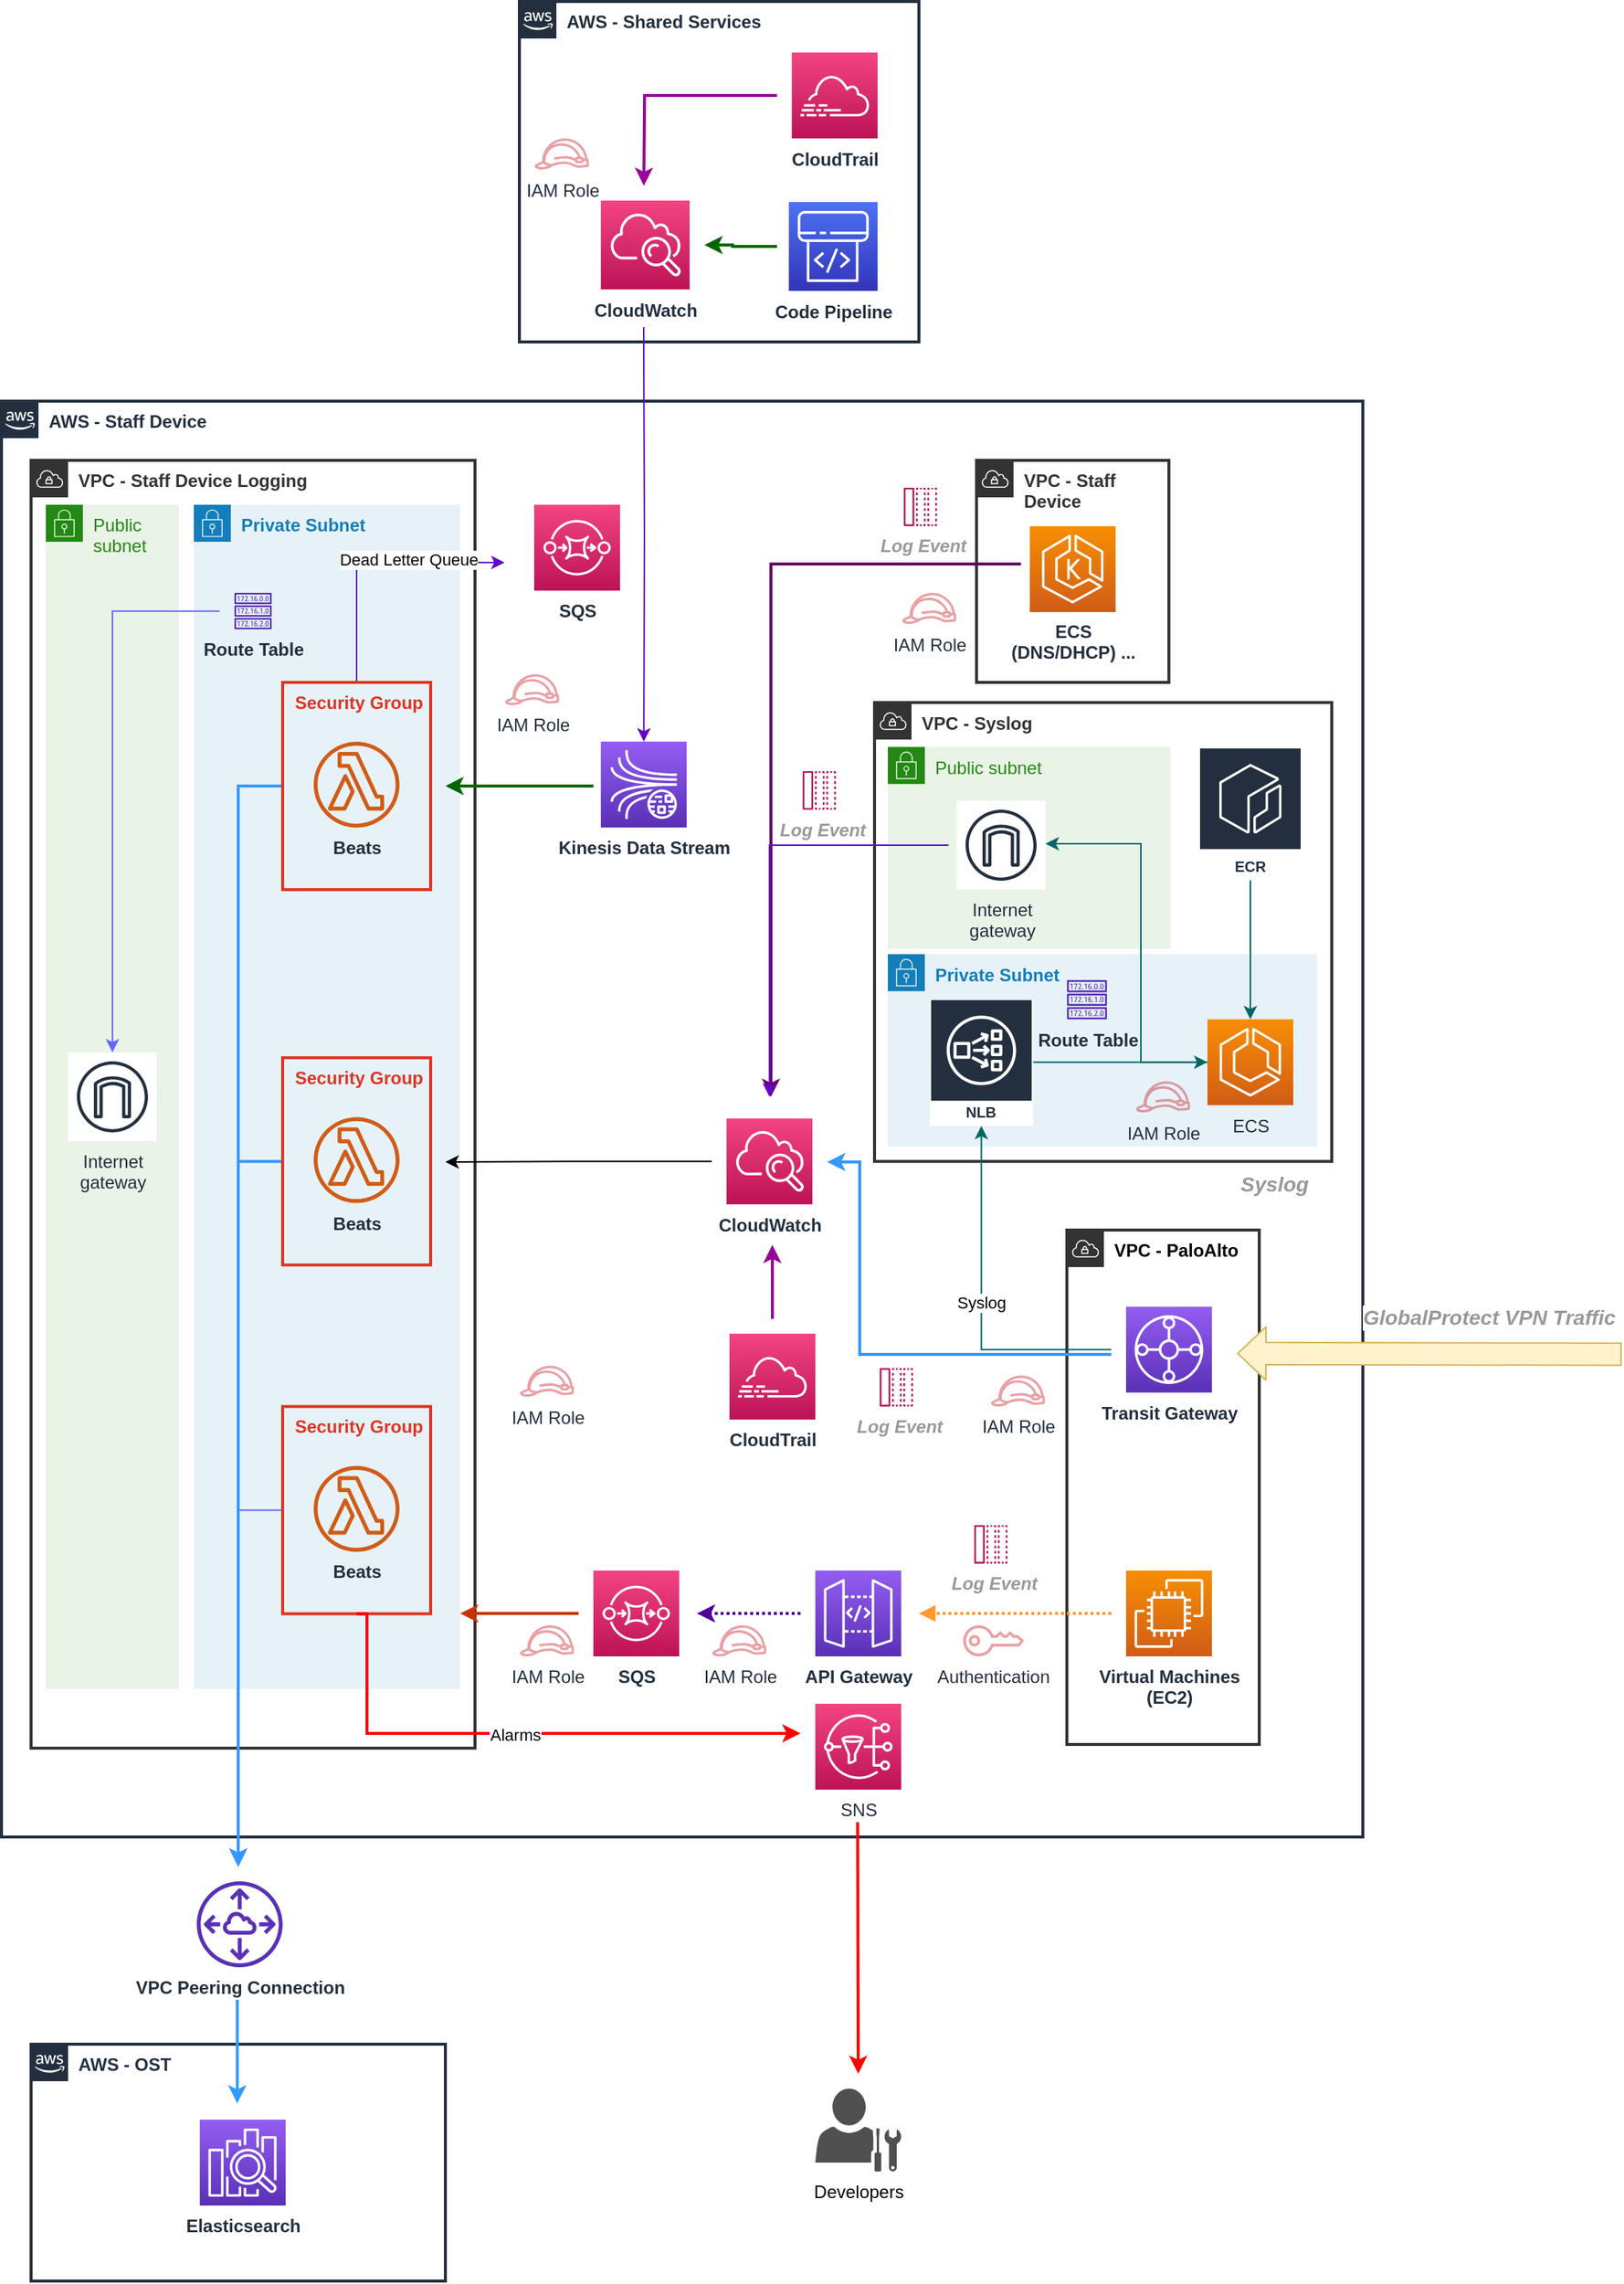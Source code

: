 <mxfile version="13.7.7" type="device"><diagram id="NRtSZhgWgBodxSGUyhXP" name="Page-1"><mxGraphModel dx="2203" dy="2221" grid="1" gridSize="10" guides="1" tooltips="1" connect="1" arrows="1" fold="1" page="1" pageScale="1" pageWidth="827" pageHeight="1169" math="0" shadow="0"><root><mxCell id="0"/><mxCell id="1" parent="0"/><mxCell id="eKwEaE78JRi22LYsaHCT-3" value="AWS - Staff Device" style="points=[[0,0],[0.25,0],[0.5,0],[0.75,0],[1,0],[1,0.25],[1,0.5],[1,0.75],[1,1],[0.75,1],[0.5,1],[0.25,1],[0,1],[0,0.75],[0,0.5],[0,0.25]];outlineConnect=0;gradientColor=none;html=1;whiteSpace=wrap;fontSize=12;fontStyle=1;shape=mxgraph.aws4.group;grIcon=mxgraph.aws4.group_aws_cloud_alt;strokeColor=#232F3E;fillColor=none;verticalAlign=top;align=left;spacingLeft=30;fontColor=#232F3E;dashed=0;movable=1;resizable=1;rotatable=1;deletable=1;editable=1;connectable=1;strokeWidth=2;" parent="1" vertex="1"><mxGeometry x="350" y="-10" width="920" height="970" as="geometry"/></mxCell><mxCell id="87OtcCZa-yUBRvBlCn64-3" value="&lt;font color=&quot;#333333&quot; style=&quot;font-size: 12px&quot;&gt;VPC - Syslog&lt;/font&gt;&lt;font color=&quot;#333333&quot; style=&quot;font-size: 12px&quot;&gt;&lt;br&gt;&lt;/font&gt;" style="points=[[0,0],[0.25,0],[0.5,0],[0.75,0],[1,0],[1,0.25],[1,0.5],[1,0.75],[1,1],[0.75,1],[0.5,1],[0.25,1],[0,1],[0,0.75],[0,0.5],[0,0.25]];outlineConnect=0;html=1;whiteSpace=wrap;fontSize=12;fontStyle=1;shape=mxgraph.aws4.group;grIcon=mxgraph.aws4.group_vpc;strokeColor=#333333;fillColor=none;verticalAlign=top;align=left;spacingLeft=30;movable=1;resizable=1;rotatable=1;deletable=1;editable=1;connectable=1;strokeWidth=2;" vertex="1" parent="1"><mxGeometry x="940" y="193.59" width="309" height="310" as="geometry"/></mxCell><mxCell id="87OtcCZa-yUBRvBlCn64-8" value="&lt;span style=&quot;background-color: rgb(230 , 242 , 248)&quot;&gt;&lt;b&gt;Private Subnet&lt;/b&gt;&lt;/span&gt;" style="points=[[0,0],[0.25,0],[0.5,0],[0.75,0],[1,0],[1,0.25],[1,0.5],[1,0.75],[1,1],[0.75,1],[0.5,1],[0.25,1],[0,1],[0,0.75],[0,0.5],[0,0.25]];outlineConnect=0;gradientColor=none;html=1;whiteSpace=wrap;fontSize=12;fontStyle=0;shape=mxgraph.aws4.group;grIcon=mxgraph.aws4.group_security_group;grStroke=0;strokeColor=#147eba;fillColor=#E6F2F8;verticalAlign=top;align=left;spacingLeft=30;fontColor=#147EBA;dashed=0;labelBackgroundColor=#E6E6E6;" vertex="1" parent="1"><mxGeometry x="949" y="363.59" width="290" height="130" as="geometry"/></mxCell><mxCell id="kFiwfX-1XxJwJBJKoC9Z-38" value="&lt;font color=&quot;#333333&quot; style=&quot;font-size: 12px&quot;&gt;VPC -&amp;nbsp;&lt;/font&gt;&lt;span style=&quot;color: rgb(51 , 51 , 51)&quot;&gt;Staff Device &lt;br&gt;&lt;/span&gt;&lt;font color=&quot;#333333&quot; style=&quot;font-size: 12px&quot;&gt;&lt;br&gt;&lt;/font&gt;" style="points=[[0,0],[0.25,0],[0.5,0],[0.75,0],[1,0],[1,0.25],[1,0.5],[1,0.75],[1,1],[0.75,1],[0.5,1],[0.25,1],[0,1],[0,0.75],[0,0.5],[0,0.25]];outlineConnect=0;html=1;whiteSpace=wrap;fontSize=12;fontStyle=1;shape=mxgraph.aws4.group;grIcon=mxgraph.aws4.group_vpc;strokeColor=#333333;fillColor=none;verticalAlign=top;align=left;spacingLeft=30;movable=1;resizable=1;rotatable=1;deletable=1;editable=1;connectable=1;strokeWidth=2;" parent="1" vertex="1"><mxGeometry x="1008.93" y="30" width="130" height="150" as="geometry"/></mxCell><mxCell id="eKwEaE78JRi22LYsaHCT-2" value="&lt;font color=&quot;#333333&quot; style=&quot;font-size: 12px&quot;&gt;VPC - Staff Device Logging&lt;/font&gt;" style="points=[[0,0],[0.25,0],[0.5,0],[0.75,0],[1,0],[1,0.25],[1,0.5],[1,0.75],[1,1],[0.75,1],[0.5,1],[0.25,1],[0,1],[0,0.75],[0,0.5],[0,0.25]];outlineConnect=0;html=1;whiteSpace=wrap;fontSize=12;fontStyle=1;shape=mxgraph.aws4.group;grIcon=mxgraph.aws4.group_vpc;strokeColor=#333333;fillColor=none;verticalAlign=top;align=left;spacingLeft=30;movable=1;resizable=1;rotatable=1;deletable=1;editable=1;connectable=1;strokeWidth=2;" parent="1" vertex="1"><mxGeometry x="370" y="30" width="300" height="870" as="geometry"/></mxCell><mxCell id="23iqtYvEXh0h0okn1yDZ-1" value="AWS - OST" style="points=[[0,0],[0.25,0],[0.5,0],[0.75,0],[1,0],[1,0.25],[1,0.5],[1,0.75],[1,1],[0.75,1],[0.5,1],[0.25,1],[0,1],[0,0.75],[0,0.5],[0,0.25]];outlineConnect=0;gradientColor=none;html=1;whiteSpace=wrap;fontSize=12;fontStyle=1;shape=mxgraph.aws4.group;grIcon=mxgraph.aws4.group_aws_cloud_alt;strokeColor=#232F3E;fillColor=none;verticalAlign=top;align=left;spacingLeft=30;fontColor=#232F3E;dashed=0;movable=1;resizable=1;rotatable=1;deletable=1;editable=1;connectable=1;perimeterSpacing=10;strokeWidth=2;" parent="1" vertex="1"><mxGeometry x="370" y="1100" width="280" height="160" as="geometry"/></mxCell><mxCell id="D5gY8DTlnT3pzs3dd8p8-2" value="&lt;span style=&quot;background-color: rgb(230 , 242 , 248)&quot;&gt;&lt;b&gt;Private Subnet&lt;/b&gt;&lt;/span&gt;" style="points=[[0,0],[0.25,0],[0.5,0],[0.75,0],[1,0],[1,0.25],[1,0.5],[1,0.75],[1,1],[0.75,1],[0.5,1],[0.25,1],[0,1],[0,0.75],[0,0.5],[0,0.25]];outlineConnect=0;gradientColor=none;html=1;whiteSpace=wrap;fontSize=12;fontStyle=0;shape=mxgraph.aws4.group;grIcon=mxgraph.aws4.group_security_group;grStroke=0;strokeColor=#147eba;fillColor=#E6F2F8;verticalAlign=top;align=left;spacingLeft=30;fontColor=#147EBA;dashed=0;labelBackgroundColor=#E6E6E6;" parent="1" vertex="1"><mxGeometry x="480" y="60" width="180" height="800" as="geometry"/></mxCell><mxCell id="eKwEaE78JRi22LYsaHCT-71" value="VPC - PaloAlto" style="points=[[0,0],[0.25,0],[0.5,0],[0.75,0],[1,0],[1,0.25],[1,0.5],[1,0.75],[1,1],[0.75,1],[0.5,1],[0.25,1],[0,1],[0,0.75],[0,0.5],[0,0.25]];outlineConnect=0;html=1;whiteSpace=wrap;fontSize=12;fontStyle=1;shape=mxgraph.aws4.group;grIcon=mxgraph.aws4.group_vpc;strokeColor=#333333;fillColor=none;verticalAlign=top;align=left;spacingLeft=30;dashed=0;strokeWidth=2;" parent="1" vertex="1"><mxGeometry x="1070" y="550" width="130" height="347.5" as="geometry"/></mxCell><mxCell id="eKwEaE78JRi22LYsaHCT-8" value="API Gateway" style="outlineConnect=0;fontColor=#232F3E;gradientColor=#945DF2;gradientDirection=north;fillColor=#5A30B5;strokeColor=#ffffff;dashed=0;verticalLabelPosition=bottom;verticalAlign=top;align=center;html=1;fontSize=12;fontStyle=1;aspect=fixed;shape=mxgraph.aws4.resourceIcon;resIcon=mxgraph.aws4.api_gateway;perimeterSpacing=10;" parent="1" vertex="1"><mxGeometry x="900" y="780.0" width="58" height="58" as="geometry"/></mxCell><mxCell id="kFiwfX-1XxJwJBJKoC9Z-32" style="edgeStyle=orthogonalEdgeStyle;rounded=0;orthogonalLoop=1;jettySize=auto;html=1;strokeColor=#3399FF;strokeWidth=2;" parent="1" target="zZSmY_LpZYbBXEmu641N-7" edge="1"><mxGeometry relative="1" as="geometry"><mxPoint x="1100" y="634" as="sourcePoint"/><Array as="points"><mxPoint x="930" y="634"/><mxPoint x="930" y="504"/></Array></mxGeometry></mxCell><mxCell id="87OtcCZa-yUBRvBlCn64-33" value="Syslog" style="edgeStyle=orthogonalEdgeStyle;rounded=0;orthogonalLoop=1;jettySize=auto;html=1;strokeColor=#006666;fillColor=#6600CC;" edge="1" parent="1" source="eKwEaE78JRi22LYsaHCT-66" target="87OtcCZa-yUBRvBlCn64-9"><mxGeometry relative="1" as="geometry"/></mxCell><mxCell id="eKwEaE78JRi22LYsaHCT-66" value="Transit Gateway" style="outlineConnect=0;fontColor=#232F3E;gradientColor=#945DF2;gradientDirection=north;fillColor=#5A30B5;strokeColor=#ffffff;dashed=0;verticalLabelPosition=bottom;verticalAlign=top;align=center;html=1;fontSize=12;fontStyle=1;aspect=fixed;shape=mxgraph.aws4.resourceIcon;resIcon=mxgraph.aws4.transit_gateway;perimeterSpacing=10;" parent="1" vertex="1"><mxGeometry x="1110" y="601.75" width="58" height="58" as="geometry"/></mxCell><mxCell id="kFiwfX-1XxJwJBJKoC9Z-40" style="edgeStyle=orthogonalEdgeStyle;rounded=0;orthogonalLoop=1;jettySize=auto;html=1;strokeColor=#990099;strokeWidth=2;fillColor=#e51400;" parent="1" source="eKwEaE78JRi22LYsaHCT-73" edge="1"><mxGeometry relative="1" as="geometry"><mxPoint x="870.94" y="560" as="targetPoint"/></mxGeometry></mxCell><mxCell id="eKwEaE78JRi22LYsaHCT-73" value="CloudTrail" style="outlineConnect=0;fontColor=#232F3E;gradientColor=#F34482;gradientDirection=north;fillColor=#BC1356;strokeColor=#ffffff;dashed=0;verticalLabelPosition=bottom;verticalAlign=top;align=center;html=1;fontSize=12;fontStyle=1;aspect=fixed;shape=mxgraph.aws4.resourceIcon;resIcon=mxgraph.aws4.cloudtrail;labelPosition=center;perimeterSpacing=10;" parent="1" vertex="1"><mxGeometry x="842" y="620" width="58" height="58" as="geometry"/></mxCell><mxCell id="kFiwfX-1XxJwJBJKoC9Z-41" style="edgeStyle=orthogonalEdgeStyle;rounded=0;orthogonalLoop=1;jettySize=auto;html=1;strokeColor=#660066;strokeWidth=2;" parent="1" edge="1"><mxGeometry relative="1" as="geometry"><mxPoint x="1038.93" y="100" as="sourcePoint"/><mxPoint x="870" y="460" as="targetPoint"/><Array as="points"><mxPoint x="870" y="100"/><mxPoint x="870" y="165"/></Array></mxGeometry></mxCell><mxCell id="bFc5OtMuc5pOj995s9H4-3" value="ECS&lt;br&gt;(DNS/DHCP) ..." style="outlineConnect=0;fontColor=#232F3E;gradientColor=#F78E04;gradientDirection=north;fillColor=#D05C17;strokeColor=#ffffff;dashed=0;verticalLabelPosition=bottom;verticalAlign=top;align=center;html=1;fontSize=12;fontStyle=1;aspect=fixed;shape=mxgraph.aws4.resourceIcon;resIcon=mxgraph.aws4.eks;labelBackgroundColor=none;perimeterSpacing=5;" parent="1" vertex="1"><mxGeometry x="1044.93" y="74.45" width="58" height="58" as="geometry"/></mxCell><mxCell id="kFiwfX-1XxJwJBJKoC9Z-36" style="edgeStyle=orthogonalEdgeStyle;rounded=0;orthogonalLoop=1;jettySize=auto;html=1;strokeColor=#3399FF;strokeWidth=2;" parent="1" source="eKwEaE78JRi22LYsaHCT-44" edge="1"><mxGeometry relative="1" as="geometry"><mxPoint x="510" y="980" as="targetPoint"/><Array as="points"><mxPoint x="510" y="504"/><mxPoint x="510" y="871"/></Array></mxGeometry></mxCell><mxCell id="eKwEaE78JRi22LYsaHCT-44" value=" Security Group" style="fillColor=none;strokeColor=#DD3522;verticalAlign=top;fontStyle=1;fontColor=#DD3522;align=center;strokeWidth=2;horizontal=1;" parent="1" vertex="1"><mxGeometry x="540" y="433.59" width="100" height="140" as="geometry"/></mxCell><mxCell id="bFc5OtMuc5pOj995s9H4-20" value="&lt;b&gt;Beats&lt;/b&gt;" style="outlineConnect=0;fontColor=#232F3E;gradientColor=none;fillColor=#D05C17;strokeColor=none;dashed=0;verticalLabelPosition=bottom;verticalAlign=top;align=center;html=1;fontSize=12;fontStyle=0;aspect=fixed;pointerEvents=1;shape=mxgraph.aws4.lambda_function;perimeterSpacing=10;" parent="1" vertex="1"><mxGeometry x="560.996" y="473.698" width="58" height="58" as="geometry"/></mxCell><mxCell id="D5gY8DTlnT3pzs3dd8p8-4" value="&lt;span style=&quot;&quot;&gt;Elasticsearch&lt;/span&gt;" style="outlineConnect=0;fontColor=#232F3E;gradientColor=#945DF2;gradientDirection=north;fillColor=#5A30B5;strokeColor=#ffffff;dashed=0;verticalLabelPosition=bottom;verticalAlign=top;align=center;html=1;fontSize=12;fontStyle=1;aspect=fixed;shape=mxgraph.aws4.resourceIcon;resIcon=mxgraph.aws4.elasticsearch_service;labelBackgroundColor=none;" parent="1" vertex="1"><mxGeometry x="484.05" y="1151" width="58" height="58" as="geometry"/></mxCell><mxCell id="87OtcCZa-yUBRvBlCn64-24" style="edgeStyle=orthogonalEdgeStyle;rounded=0;orthogonalLoop=1;jettySize=auto;html=1;" edge="1" parent="1" source="zZSmY_LpZYbBXEmu641N-7"><mxGeometry relative="1" as="geometry"><mxPoint x="650" y="504" as="targetPoint"/></mxGeometry></mxCell><mxCell id="zZSmY_LpZYbBXEmu641N-7" value="&lt;b&gt;CloudWatch&lt;/b&gt;" style="outlineConnect=0;fontColor=#232F3E;gradientColor=#F34482;gradientDirection=north;fillColor=#BC1356;strokeColor=#ffffff;dashed=0;verticalLabelPosition=bottom;verticalAlign=top;align=center;html=1;fontSize=12;fontStyle=0;aspect=fixed;shape=mxgraph.aws4.resourceIcon;resIcon=mxgraph.aws4.cloudwatch;labelBackgroundColor=none;perimeterSpacing=10;" parent="1" vertex="1"><mxGeometry x="840" y="474.59" width="58" height="58" as="geometry"/></mxCell><mxCell id="zZSmY_LpZYbBXEmu641N-8" value="&lt;b&gt;Virtual Machines&lt;br&gt;(EC2)&lt;br&gt;&lt;/b&gt;" style="outlineConnect=0;fontColor=#232F3E;gradientColor=#F78E04;gradientDirection=north;fillColor=#D05C17;strokeColor=#ffffff;dashed=0;verticalLabelPosition=bottom;verticalAlign=top;align=center;html=1;fontSize=12;fontStyle=0;aspect=fixed;shape=mxgraph.aws4.resourceIcon;resIcon=mxgraph.aws4.ec2;labelBackgroundColor=none;perimeterSpacing=10;" parent="1" vertex="1"><mxGeometry x="1110" y="780" width="58" height="58" as="geometry"/></mxCell><mxCell id="zZSmY_LpZYbBXEmu641N-12" style="edgeStyle=orthogonalEdgeStyle;orthogonalLoop=1;jettySize=auto;html=1;strokeColor=#FF9933;strokeWidth=2;fontSize=14;fontColor=#999999;fillColor=#ffe6cc;rounded=0;startArrow=none;startFill=0;endArrow=block;endFill=1;dashed=1;dashPattern=1 1;" parent="1" edge="1"><mxGeometry relative="1" as="geometry"><Array as="points"><mxPoint x="1020" y="809.08"/></Array><mxPoint x="1100" y="809" as="sourcePoint"/><mxPoint x="970" y="809" as="targetPoint"/></mxGeometry></mxCell><mxCell id="zZSmY_LpZYbBXEmu641N-10" value="" style="group" parent="1" vertex="1" connectable="0"><mxGeometry x="1045" y="573.59" width="260" height="0.5" as="geometry"/></mxCell><mxCell id="eKwEaE78JRi22LYsaHCT-82" value="" style="shape=flexArrow;endArrow=classic;html=1;strokeColor=#d6b656;strokeWidth=1;fontSize=14;fontColor=#999999;fillColor=#fff2cc;width=15;labelPosition=right;verticalLabelPosition=bottom;align=left;verticalAlign=top;" parent="zZSmY_LpZYbBXEmu641N-10" edge="1"><mxGeometry width="50" height="50" relative="1" as="geometry"><mxPoint x="400" y="60.25" as="sourcePoint"/><mxPoint x="140" y="59.75" as="targetPoint"/></mxGeometry></mxCell><mxCell id="eKwEaE78JRi22LYsaHCT-83" value="GlobalProtect VPN Traffic" style="edgeLabel;html=1;align=center;verticalAlign=top;resizable=0;points=[];fontSize=14;fontColor=#999999;labelPosition=center;verticalLabelPosition=bottom;fontStyle=3" parent="eKwEaE78JRi22LYsaHCT-82" vertex="1" connectable="0"><mxGeometry x="0.414" y="-1" relative="1" as="geometry"><mxPoint x="94" y="-38.65" as="offset"/></mxGeometry></mxCell><mxCell id="23iqtYvEXh0h0okn1yDZ-3" value="&lt;b&gt;&amp;nbsp;Log Event&lt;/b&gt;" style="outlineConnect=0;fontColor=#999999;gradientColor=none;fillColor=#BC1356;strokeColor=none;dashed=0;verticalLabelPosition=bottom;verticalAlign=top;align=center;html=1;fontSize=12;fontStyle=2;aspect=fixed;pointerEvents=1;shape=mxgraph.aws4.message;labelPosition=center;" parent="1" vertex="1"><mxGeometry x="942.11" y="643.21" width="25.34" height="26" as="geometry"/></mxCell><mxCell id="ggrdiUFCVDxUSL6IHgnK-2" value="&lt;b&gt;VPC Peering Connection&lt;/b&gt;" style="outlineConnect=0;fontColor=#232F3E;gradientColor=none;fillColor=#5A30B5;strokeColor=none;dashed=0;verticalLabelPosition=bottom;verticalAlign=top;align=center;html=1;fontSize=12;fontStyle=0;aspect=fixed;pointerEvents=1;shape=mxgraph.aws4.peering;" parent="1" vertex="1"><mxGeometry x="482" y="990" width="58" height="58" as="geometry"/></mxCell><mxCell id="kFiwfX-1XxJwJBJKoC9Z-8" value="" style="endArrow=classic;html=1;strokeWidth=2;strokeColor=#3399FF;" parent="1" edge="1"><mxGeometry width="50" height="50" relative="1" as="geometry"><mxPoint x="509.33" y="1070" as="sourcePoint"/><mxPoint x="509.33" y="1140" as="targetPoint"/></mxGeometry></mxCell><mxCell id="87OtcCZa-yUBRvBlCn64-41" style="edgeStyle=orthogonalEdgeStyle;rounded=0;orthogonalLoop=1;jettySize=auto;html=1;strokeColor=#6666FF;fillColor=#6600CC;" edge="1" parent="1" source="kFiwfX-1XxJwJBJKoC9Z-20"><mxGeometry relative="1" as="geometry"><mxPoint x="510" y="980" as="targetPoint"/></mxGeometry></mxCell><mxCell id="kFiwfX-1XxJwJBJKoC9Z-20" value=" Security Group" style="fillColor=none;strokeColor=#DD3522;verticalAlign=top;fontStyle=1;fontColor=#DD3522;align=center;strokeWidth=2;horizontal=1;" parent="1" vertex="1"><mxGeometry x="540" y="669.21" width="100" height="140" as="geometry"/></mxCell><mxCell id="kFiwfX-1XxJwJBJKoC9Z-21" value="&lt;b&gt;Beats&lt;/b&gt;" style="outlineConnect=0;fontColor=#232F3E;gradientColor=none;fillColor=#D05C17;strokeColor=none;dashed=0;verticalLabelPosition=bottom;verticalAlign=top;align=center;html=1;fontSize=12;fontStyle=0;aspect=fixed;pointerEvents=1;shape=mxgraph.aws4.lambda_function;perimeterSpacing=10;" parent="1" vertex="1"><mxGeometry x="560.996" y="709.318" width="58" height="58" as="geometry"/></mxCell><mxCell id="kFiwfX-1XxJwJBJKoC9Z-25" style="edgeStyle=orthogonalEdgeStyle;rounded=0;orthogonalLoop=1;jettySize=auto;html=1;strokeColor=#C73500;strokeWidth=2;fillColor=#fa6800;" parent="1" edge="1"><mxGeometry relative="1" as="geometry"><mxPoint x="660" y="809.0" as="targetPoint"/><mxPoint x="740" y="809" as="sourcePoint"/></mxGeometry></mxCell><mxCell id="kFiwfX-1XxJwJBJKoC9Z-19" value="SQS" style="outlineConnect=0;fontColor=#232F3E;gradientColor=#F34482;gradientDirection=north;fillColor=#BC1356;strokeColor=#ffffff;dashed=0;verticalLabelPosition=bottom;verticalAlign=top;align=center;html=1;fontSize=12;fontStyle=1;aspect=fixed;shape=mxgraph.aws4.resourceIcon;resIcon=mxgraph.aws4.sqs;" parent="1" vertex="1"><mxGeometry x="750" y="780" width="58" height="58" as="geometry"/></mxCell><mxCell id="kFiwfX-1XxJwJBJKoC9Z-24" style="edgeStyle=orthogonalEdgeStyle;rounded=0;orthogonalLoop=1;jettySize=auto;html=1;fontColor=#FF9933;strokeWidth=2;strokeColor=#4C0099;dashed=1;dashPattern=1 1;fillColor=#fa6800;" parent="1" source="eKwEaE78JRi22LYsaHCT-8" edge="1"><mxGeometry relative="1" as="geometry"><mxPoint x="820" y="809" as="targetPoint"/><mxPoint x="780" y="808.947" as="sourcePoint"/></mxGeometry></mxCell><mxCell id="kFiwfX-1XxJwJBJKoC9Z-37" value="&lt;b&gt;&amp;nbsp;Log Event&lt;/b&gt;" style="outlineConnect=0;fontColor=#999999;gradientColor=none;fillColor=#BC1356;strokeColor=none;dashed=0;verticalLabelPosition=bottom;verticalAlign=top;align=center;html=1;fontSize=12;fontStyle=2;aspect=fixed;pointerEvents=1;shape=mxgraph.aws4.message;labelPosition=center;" parent="1" vertex="1"><mxGeometry x="1005.95" y="749.32" width="25.34" height="26" as="geometry"/></mxCell><mxCell id="kFiwfX-1XxJwJBJKoC9Z-43" value="&lt;b&gt;&amp;nbsp;Log Event&lt;/b&gt;" style="outlineConnect=0;fontColor=#999999;gradientColor=none;fillColor=#BC1356;strokeColor=none;dashed=0;verticalLabelPosition=bottom;verticalAlign=top;align=center;html=1;fontSize=12;fontStyle=2;aspect=fixed;pointerEvents=1;shape=mxgraph.aws4.message;labelPosition=center;" parent="1" vertex="1"><mxGeometry x="958.33" y="48.45" width="25.34" height="26" as="geometry"/></mxCell><mxCell id="bCTB_DuY5yDsyvzozc9a-4" value="IAM Role" style="outlineConnect=0;fontColor=#232F3E;gradientColor=none;fillColor=#C7131F;strokeColor=none;dashed=0;verticalLabelPosition=bottom;verticalAlign=top;align=center;html=1;fontSize=12;fontStyle=0;aspect=fixed;pointerEvents=1;shape=mxgraph.aws4.role;opacity=40;" parent="1" vertex="1"><mxGeometry x="830" y="817" width="37.23" height="21" as="geometry"/></mxCell><mxCell id="bCTB_DuY5yDsyvzozc9a-5" value="IAM Role" style="outlineConnect=0;fontColor=#232F3E;gradientColor=none;fillColor=#C7131F;strokeColor=none;dashed=0;verticalLabelPosition=bottom;verticalAlign=top;align=center;html=1;fontSize=12;fontStyle=0;aspect=fixed;pointerEvents=1;shape=mxgraph.aws4.role;opacity=40;" parent="1" vertex="1"><mxGeometry x="1018.33" y="648.21" width="37.23" height="21" as="geometry"/></mxCell><mxCell id="bCTB_DuY5yDsyvzozc9a-6" value="IAM Role" style="outlineConnect=0;fontColor=#232F3E;gradientColor=none;fillColor=#C7131F;strokeColor=none;dashed=0;verticalLabelPosition=bottom;verticalAlign=top;align=center;html=1;fontSize=12;fontStyle=0;aspect=fixed;pointerEvents=1;shape=mxgraph.aws4.role;opacity=40;" parent="1" vertex="1"><mxGeometry x="958.33" y="119.5" width="37.23" height="21" as="geometry"/></mxCell><mxCell id="bCTB_DuY5yDsyvzozc9a-7" value="IAM Role" style="outlineConnect=0;fontColor=#232F3E;gradientColor=none;fillColor=#C7131F;strokeColor=none;dashed=0;verticalLabelPosition=bottom;verticalAlign=top;align=center;html=1;fontSize=12;fontStyle=0;aspect=fixed;pointerEvents=1;shape=mxgraph.aws4.role;opacity=40;" parent="1" vertex="1"><mxGeometry x="700" y="817" width="37.23" height="21" as="geometry"/></mxCell><mxCell id="bCTB_DuY5yDsyvzozc9a-8" value="Authentication" style="outlineConnect=0;fontColor=#232F3E;gradientColor=none;fillColor=#C7131F;strokeColor=none;dashed=0;verticalLabelPosition=bottom;verticalAlign=top;align=center;html=1;fontSize=12;fontStyle=0;aspect=fixed;pointerEvents=1;shape=mxgraph.aws4.addon;opacity=40;" parent="1" vertex="1"><mxGeometry x="1000" y="817" width="40.95" height="21" as="geometry"/></mxCell><mxCell id="bCTB_DuY5yDsyvzozc9a-11" value="IAM Role" style="outlineConnect=0;fontColor=#232F3E;gradientColor=none;fillColor=#C7131F;strokeColor=none;dashed=0;verticalLabelPosition=bottom;verticalAlign=top;align=center;html=1;fontSize=12;fontStyle=0;aspect=fixed;pointerEvents=1;shape=mxgraph.aws4.role;opacity=40;" parent="1" vertex="1"><mxGeometry x="700" y="641.59" width="37.23" height="21" as="geometry"/></mxCell><mxCell id="FvvHuNG4PcBOVV_9wn_t-1" value="AWS - Shared Services" style="points=[[0,0],[0.25,0],[0.5,0],[0.75,0],[1,0],[1,0.25],[1,0.5],[1,0.75],[1,1],[0.75,1],[0.5,1],[0.25,1],[0,1],[0,0.75],[0,0.5],[0,0.25]];outlineConnect=0;gradientColor=none;html=1;whiteSpace=wrap;fontSize=12;fontStyle=1;shape=mxgraph.aws4.group;grIcon=mxgraph.aws4.group_aws_cloud_alt;strokeColor=#232F3E;fillColor=none;verticalAlign=top;align=left;spacingLeft=30;fontColor=#232F3E;dashed=0;movable=1;resizable=1;rotatable=1;deletable=1;editable=1;connectable=1;strokeWidth=2;" parent="1" vertex="1"><mxGeometry x="700" y="-280" width="270" height="230" as="geometry"/></mxCell><mxCell id="FvvHuNG4PcBOVV_9wn_t-8" style="edgeStyle=orthogonalEdgeStyle;rounded=0;orthogonalLoop=1;jettySize=auto;html=1;strokeColor=#006600;strokeWidth=2;" parent="1" target="FvvHuNG4PcBOVV_9wn_t-4" edge="1"><mxGeometry relative="1" as="geometry"><mxPoint x="874.11" y="-114.5" as="sourcePoint"/><Array as="points"><mxPoint x="844.11" y="-115.5"/></Array></mxGeometry></mxCell><mxCell id="FvvHuNG4PcBOVV_9wn_t-2" value="&lt;b&gt;Code Pipeline&lt;/b&gt;" style="outlineConnect=0;fontColor=#232F3E;gradientColor=#4D72F3;gradientDirection=north;fillColor=#3334B9;strokeColor=#ffffff;dashed=0;verticalLabelPosition=bottom;verticalAlign=top;align=center;html=1;fontSize=12;fontStyle=0;aspect=fixed;shape=mxgraph.aws4.resourceIcon;resIcon=mxgraph.aws4.codepipeline;" parent="1" vertex="1"><mxGeometry x="882.11" y="-144.5" width="60" height="60" as="geometry"/></mxCell><mxCell id="87OtcCZa-yUBRvBlCn64-26" style="edgeStyle=orthogonalEdgeStyle;rounded=0;orthogonalLoop=1;jettySize=auto;html=1;strokeColor=#6600CC;" edge="1" parent="1" target="FvvHuNG4PcBOVV_9wn_t-7"><mxGeometry relative="1" as="geometry"><mxPoint x="784" y="-60" as="sourcePoint"/></mxGeometry></mxCell><mxCell id="FvvHuNG4PcBOVV_9wn_t-4" value="&lt;b&gt;CloudWatch&lt;/b&gt;" style="outlineConnect=0;fontColor=#232F3E;gradientColor=#F34482;gradientDirection=north;fillColor=#BC1356;strokeColor=#ffffff;dashed=0;verticalLabelPosition=bottom;verticalAlign=top;align=center;html=1;fontSize=12;fontStyle=0;aspect=fixed;shape=mxgraph.aws4.resourceIcon;resIcon=mxgraph.aws4.cloudwatch;labelBackgroundColor=none;perimeterSpacing=10;" parent="1" vertex="1"><mxGeometry x="755.06" y="-145.5" width="60" height="60" as="geometry"/></mxCell><mxCell id="FvvHuNG4PcBOVV_9wn_t-11" style="edgeStyle=orthogonalEdgeStyle;rounded=0;orthogonalLoop=1;jettySize=auto;html=1;strokeColor=#3399FF;strokeWidth=2;" parent="1" source="FvvHuNG4PcBOVV_9wn_t-5" edge="1"><mxGeometry relative="1" as="geometry"><mxPoint x="510" y="980" as="targetPoint"/><Array as="points"><mxPoint x="510" y="250"/></Array></mxGeometry></mxCell><mxCell id="OSGSlnrLrFbofi0j3FH8-19" style="edgeStyle=orthogonalEdgeStyle;rounded=0;orthogonalLoop=1;jettySize=auto;html=1;shadow=0;strokeColor=#6600CC;" parent="1" edge="1"><mxGeometry relative="1" as="geometry"><mxPoint x="590" y="180" as="sourcePoint"/><mxPoint x="690" y="99" as="targetPoint"/><Array as="points"><mxPoint x="590" y="99"/></Array></mxGeometry></mxCell><mxCell id="OSGSlnrLrFbofi0j3FH8-20" value="Dead Letter Queue" style="edgeLabel;html=1;align=center;verticalAlign=middle;resizable=0;points=[];" parent="OSGSlnrLrFbofi0j3FH8-19" vertex="1" connectable="0"><mxGeometry x="-0.105" y="-35" relative="1" as="geometry"><mxPoint x="35" y="-37" as="offset"/></mxGeometry></mxCell><mxCell id="FvvHuNG4PcBOVV_9wn_t-5" value=" Security Group" style="fillColor=none;strokeColor=#DD3522;verticalAlign=top;fontStyle=1;fontColor=#DD3522;align=center;strokeWidth=2;horizontal=1;" parent="1" vertex="1"><mxGeometry x="540" y="180" width="100" height="140" as="geometry"/></mxCell><mxCell id="FvvHuNG4PcBOVV_9wn_t-6" value="&lt;b&gt;Beats&lt;/b&gt;" style="outlineConnect=0;fontColor=#232F3E;gradientColor=none;fillColor=#D05C17;strokeColor=none;dashed=0;verticalLabelPosition=bottom;verticalAlign=top;align=center;html=1;fontSize=12;fontStyle=0;aspect=fixed;pointerEvents=1;shape=mxgraph.aws4.lambda_function;perimeterSpacing=10;" parent="1" vertex="1"><mxGeometry x="560.996" y="220.108" width="58" height="58" as="geometry"/></mxCell><mxCell id="FvvHuNG4PcBOVV_9wn_t-10" style="edgeStyle=orthogonalEdgeStyle;rounded=0;orthogonalLoop=1;jettySize=auto;html=1;strokeColor=#006600;strokeWidth=2;" parent="1" edge="1"><mxGeometry relative="1" as="geometry"><mxPoint x="750" y="250" as="sourcePoint"/><mxPoint x="650" y="250" as="targetPoint"/></mxGeometry></mxCell><mxCell id="FvvHuNG4PcBOVV_9wn_t-7" value="&lt;b&gt;Kinesis Data Stream&lt;/b&gt;" style="outlineConnect=0;fontColor=#232F3E;gradientColor=#945DF2;gradientDirection=north;fillColor=#5A30B5;strokeColor=#ffffff;dashed=0;verticalLabelPosition=bottom;verticalAlign=top;align=center;html=1;fontSize=12;fontStyle=0;aspect=fixed;shape=mxgraph.aws4.resourceIcon;resIcon=mxgraph.aws4.kinesis_data_streams;" parent="1" vertex="1"><mxGeometry x="755.06" y="220" width="58" height="58" as="geometry"/></mxCell><mxCell id="xzXCRUANvD2MAK-M5zkJ-4" value="&lt;b&gt;Route Table&lt;/b&gt;" style="outlineConnect=0;fontColor=#232F3E;gradientColor=none;fillColor=#5A30B5;strokeColor=none;dashed=0;verticalLabelPosition=bottom;verticalAlign=top;align=center;html=1;fontSize=12;fontStyle=0;aspect=fixed;pointerEvents=1;shape=mxgraph.aws4.route_table;labelBackgroundColor=none;perimeterSpacing=10;" parent="1" vertex="1"><mxGeometry x="507.35" y="119.5" width="25.31" height="24.66" as="geometry"/></mxCell><mxCell id="FvvHuNG4PcBOVV_9wn_t-14" value="IAM Role" style="outlineConnect=0;fontColor=#232F3E;gradientColor=none;fillColor=#C7131F;strokeColor=none;dashed=0;verticalLabelPosition=bottom;verticalAlign=top;align=center;html=1;fontSize=12;fontStyle=0;aspect=fixed;pointerEvents=1;shape=mxgraph.aws4.role;opacity=40;" parent="1" vertex="1"><mxGeometry x="710" y="-187.5" width="37.23" height="21" as="geometry"/></mxCell><mxCell id="FvvHuNG4PcBOVV_9wn_t-15" value="IAM Role" style="outlineConnect=0;fontColor=#232F3E;gradientColor=none;fillColor=#C7131F;strokeColor=none;dashed=0;verticalLabelPosition=bottom;verticalAlign=top;align=center;html=1;fontSize=12;fontStyle=0;aspect=fixed;pointerEvents=1;shape=mxgraph.aws4.role;opacity=40;" parent="1" vertex="1"><mxGeometry x="690" y="174.45" width="37.23" height="21" as="geometry"/></mxCell><mxCell id="OSGSlnrLrFbofi0j3FH8-2" value="Developers&lt;br&gt;" style="pointerEvents=1;shadow=0;dashed=0;html=1;strokeColor=none;fillColor=#505050;labelPosition=center;verticalLabelPosition=bottom;verticalAlign=top;outlineConnect=0;align=center;shape=mxgraph.office.users.administrator;" parent="1" vertex="1"><mxGeometry x="900" y="1130" width="58" height="56" as="geometry"/></mxCell><mxCell id="OSGSlnrLrFbofi0j3FH8-5" value="SNS" style="outlineConnect=0;fontColor=#232F3E;gradientColor=#F34482;gradientDirection=north;fillColor=#BC1356;strokeColor=#ffffff;dashed=0;verticalLabelPosition=bottom;verticalAlign=top;align=center;html=1;fontSize=12;fontStyle=0;aspect=fixed;shape=mxgraph.aws4.resourceIcon;resIcon=mxgraph.aws4.sns;" parent="1" vertex="1"><mxGeometry x="900" y="870" width="58" height="58" as="geometry"/></mxCell><mxCell id="OSGSlnrLrFbofi0j3FH8-10" value="" style="endArrow=classic;html=1;strokeWidth=2;strokeColor=#FF0000;" parent="1" edge="1"><mxGeometry width="50" height="50" relative="1" as="geometry"><mxPoint x="928.6" y="950" as="sourcePoint"/><mxPoint x="929" y="1120" as="targetPoint"/></mxGeometry></mxCell><mxCell id="OSGSlnrLrFbofi0j3FH8-14" style="edgeStyle=orthogonalEdgeStyle;rounded=0;orthogonalLoop=1;jettySize=auto;html=1;strokeColor=#FF0000;strokeWidth=2;exitX=0.5;exitY=1;exitDx=0;exitDy=0;" parent="1" source="kFiwfX-1XxJwJBJKoC9Z-20" edge="1"><mxGeometry relative="1" as="geometry"><mxPoint x="820.5" y="880" as="sourcePoint"/><mxPoint x="890" y="890" as="targetPoint"/><Array as="points"><mxPoint x="597" y="809"/><mxPoint x="597" y="890"/></Array></mxGeometry></mxCell><mxCell id="OSGSlnrLrFbofi0j3FH8-15" value="Alarms" style="edgeLabel;html=1;align=center;verticalAlign=middle;resizable=0;points=[];" parent="OSGSlnrLrFbofi0j3FH8-14" vertex="1" connectable="0"><mxGeometry x="-0.016" y="-1" relative="1" as="geometry"><mxPoint as="offset"/></mxGeometry></mxCell><mxCell id="OSGSlnrLrFbofi0j3FH8-17" value="SQS" style="outlineConnect=0;fontColor=#232F3E;gradientColor=#F34482;gradientDirection=north;fillColor=#BC1356;strokeColor=#ffffff;dashed=0;verticalLabelPosition=bottom;verticalAlign=top;align=center;html=1;fontSize=12;fontStyle=1;aspect=fixed;shape=mxgraph.aws4.resourceIcon;resIcon=mxgraph.aws4.sqs;" parent="1" vertex="1"><mxGeometry x="710" y="60" width="58" height="58" as="geometry"/></mxCell><mxCell id="OSGSlnrLrFbofi0j3FH8-22" value="CloudTrail" style="outlineConnect=0;fontColor=#232F3E;gradientColor=#F34482;gradientDirection=north;fillColor=#BC1356;strokeColor=#ffffff;dashed=0;verticalLabelPosition=bottom;verticalAlign=top;align=center;html=1;fontSize=12;fontStyle=1;aspect=fixed;shape=mxgraph.aws4.resourceIcon;resIcon=mxgraph.aws4.cloudtrail;labelPosition=center;perimeterSpacing=10;" parent="1" vertex="1"><mxGeometry x="884.11" y="-245.5" width="58" height="58" as="geometry"/></mxCell><mxCell id="OSGSlnrLrFbofi0j3FH8-25" style="edgeStyle=orthogonalEdgeStyle;rounded=0;orthogonalLoop=1;jettySize=auto;html=1;strokeColor=#990099;strokeWidth=2;fillColor=#e51400;" parent="1" source="OSGSlnrLrFbofi0j3FH8-22" edge="1"><mxGeometry relative="1" as="geometry"><mxPoint x="826.11" y="-219.023" as="sourcePoint"/><mxPoint x="784.11" y="-155.5" as="targetPoint"/></mxGeometry></mxCell><mxCell id="87OtcCZa-yUBRvBlCn64-7" value="ECS&lt;br&gt;" style="outlineConnect=0;fontColor=#232F3E;gradientColor=#F78E04;gradientDirection=north;fillColor=#D05C17;strokeColor=#ffffff;dashed=0;verticalLabelPosition=bottom;verticalAlign=top;align=center;html=1;fontSize=12;fontStyle=0;aspect=fixed;shape=mxgraph.aws4.resourceIcon;resIcon=mxgraph.aws4.ecs;" vertex="1" parent="1"><mxGeometry x="1165" y="407.59" width="58" height="58" as="geometry"/></mxCell><mxCell id="87OtcCZa-yUBRvBlCn64-35" style="edgeStyle=orthogonalEdgeStyle;rounded=0;orthogonalLoop=1;jettySize=auto;html=1;strokeColor=#006666;fillColor=#6600CC;" edge="1" parent="1" source="87OtcCZa-yUBRvBlCn64-9" target="87OtcCZa-yUBRvBlCn64-7"><mxGeometry relative="1" as="geometry"/></mxCell><mxCell id="87OtcCZa-yUBRvBlCn64-9" value="NLB" style="outlineConnect=0;fontColor=#232F3E;gradientColor=none;strokeColor=#ffffff;fillColor=#232F3E;dashed=0;verticalLabelPosition=middle;verticalAlign=bottom;align=center;html=1;whiteSpace=wrap;fontSize=10;fontStyle=1;spacing=3;shape=mxgraph.aws4.productIcon;prIcon=mxgraph.aws4.network_load_balancer;" vertex="1" parent="1"><mxGeometry x="977.23" y="393.59" width="70" height="86" as="geometry"/></mxCell><mxCell id="87OtcCZa-yUBRvBlCn64-10" value="Public subnet" style="points=[[0,0],[0.25,0],[0.5,0],[0.75,0],[1,0],[1,0.25],[1,0.5],[1,0.75],[1,1],[0.75,1],[0.5,1],[0.25,1],[0,1],[0,0.75],[0,0.5],[0,0.25]];outlineConnect=0;gradientColor=none;html=1;whiteSpace=wrap;fontSize=12;fontStyle=0;shape=mxgraph.aws4.group;grIcon=mxgraph.aws4.group_security_group;grStroke=0;strokeColor=#248814;fillColor=#E9F3E6;verticalAlign=top;align=left;spacingLeft=30;fontColor=#248814;dashed=0;" vertex="1" parent="1"><mxGeometry x="949" y="223.59" width="191" height="136.41" as="geometry"/></mxCell><mxCell id="87OtcCZa-yUBRvBlCn64-11" value="Internet&#10;gateway" style="outlineConnect=0;fontColor=#232F3E;gradientColor=none;strokeColor=#232F3E;fillColor=#ffffff;dashed=0;verticalLabelPosition=bottom;verticalAlign=top;align=center;html=1;fontSize=12;fontStyle=0;aspect=fixed;shape=mxgraph.aws4.resourceIcon;resIcon=mxgraph.aws4.internet_gateway;" vertex="1" parent="1"><mxGeometry x="995.56" y="260" width="60" height="60" as="geometry"/></mxCell><mxCell id="87OtcCZa-yUBRvBlCn64-36" style="edgeStyle=orthogonalEdgeStyle;rounded=0;orthogonalLoop=1;jettySize=auto;html=1;strokeColor=#006666;fillColor=#6600CC;" edge="1" parent="1" source="87OtcCZa-yUBRvBlCn64-12" target="87OtcCZa-yUBRvBlCn64-7"><mxGeometry relative="1" as="geometry"><Array as="points"><mxPoint x="1194" y="340"/><mxPoint x="1194" y="340"/></Array></mxGeometry></mxCell><mxCell id="87OtcCZa-yUBRvBlCn64-12" value="ECR" style="outlineConnect=0;fontColor=#232F3E;gradientColor=none;strokeColor=#ffffff;fillColor=#232F3E;dashed=0;verticalLabelPosition=middle;verticalAlign=bottom;align=center;html=1;whiteSpace=wrap;fontSize=10;fontStyle=1;spacing=3;shape=mxgraph.aws4.productIcon;prIcon=mxgraph.aws4.ecr;" vertex="1" parent="1"><mxGeometry x="1159" y="223.59" width="70" height="90" as="geometry"/></mxCell><mxCell id="87OtcCZa-yUBRvBlCn64-17" value="&lt;b&gt;&amp;nbsp;Log Event&lt;/b&gt;" style="outlineConnect=0;fontColor=#999999;gradientColor=none;fillColor=#BC1356;strokeColor=none;dashed=0;verticalLabelPosition=bottom;verticalAlign=top;align=center;html=1;fontSize=12;fontStyle=2;aspect=fixed;pointerEvents=1;shape=mxgraph.aws4.message;labelPosition=center;" vertex="1" parent="1"><mxGeometry x="890" y="240" width="25.34" height="26" as="geometry"/></mxCell><mxCell id="87OtcCZa-yUBRvBlCn64-23" value="IAM Role" style="outlineConnect=0;fontColor=#232F3E;gradientColor=none;fillColor=#C7131F;strokeColor=none;dashed=0;verticalLabelPosition=bottom;verticalAlign=top;align=center;html=1;fontSize=12;fontStyle=0;aspect=fixed;pointerEvents=1;shape=mxgraph.aws4.role;opacity=40;" vertex="1" parent="1"><mxGeometry x="1116.39" y="449.5" width="37.23" height="21" as="geometry"/></mxCell><mxCell id="87OtcCZa-yUBRvBlCn64-27" value="&lt;b&gt;Route Table&lt;/b&gt;" style="outlineConnect=0;fontColor=#232F3E;gradientColor=none;fillColor=#5A30B5;strokeColor=none;dashed=0;verticalLabelPosition=bottom;verticalAlign=top;align=center;html=1;fontSize=12;fontStyle=0;aspect=fixed;pointerEvents=1;shape=mxgraph.aws4.route_table;labelBackgroundColor=none;perimeterSpacing=10;" vertex="1" parent="1"><mxGeometry x="1070" y="381.14" width="27.15" height="26.45" as="geometry"/></mxCell><mxCell id="87OtcCZa-yUBRvBlCn64-28" value="Syslog" style="edgeLabel;html=1;align=center;verticalAlign=top;resizable=0;points=[];fontSize=14;fontColor=#999999;labelPosition=center;verticalLabelPosition=bottom;fontStyle=3" vertex="1" connectable="0" parent="1"><mxGeometry x="1210.002" y="503.586" as="geometry"/></mxCell><mxCell id="87OtcCZa-yUBRvBlCn64-38" style="edgeStyle=orthogonalEdgeStyle;rounded=0;orthogonalLoop=1;jettySize=auto;html=1;strokeColor=#006666;fillColor=#6600CC;" edge="1" parent="1" source="87OtcCZa-yUBRvBlCn64-7" target="87OtcCZa-yUBRvBlCn64-11"><mxGeometry relative="1" as="geometry"><Array as="points"><mxPoint x="1120" y="437"/><mxPoint x="1120" y="289"/></Array></mxGeometry></mxCell><mxCell id="87OtcCZa-yUBRvBlCn64-16" style="edgeStyle=orthogonalEdgeStyle;rounded=0;orthogonalLoop=1;jettySize=auto;html=1;strokeColor=#6600CC;fillColor=#6600CC;" edge="1" parent="1"><mxGeometry relative="1" as="geometry"><mxPoint x="990" y="290" as="sourcePoint"/><mxPoint x="869" y="460" as="targetPoint"/><Array as="points"><mxPoint x="869" y="290"/></Array></mxGeometry></mxCell><mxCell id="87OtcCZa-yUBRvBlCn64-42" value="Public subnet" style="points=[[0,0],[0.25,0],[0.5,0],[0.75,0],[1,0],[1,0.25],[1,0.5],[1,0.75],[1,1],[0.75,1],[0.5,1],[0.25,1],[0,1],[0,0.75],[0,0.5],[0,0.25]];outlineConnect=0;gradientColor=none;html=1;whiteSpace=wrap;fontSize=12;fontStyle=0;shape=mxgraph.aws4.group;grIcon=mxgraph.aws4.group_security_group;grStroke=0;strokeColor=#248814;fillColor=#E9F3E6;verticalAlign=top;align=left;spacingLeft=30;fontColor=#248814;dashed=0;" vertex="1" parent="1"><mxGeometry x="380" y="60" width="90" height="800" as="geometry"/></mxCell><mxCell id="87OtcCZa-yUBRvBlCn64-43" value="Internet&#10;gateway" style="outlineConnect=0;fontColor=#232F3E;gradientColor=none;strokeColor=#232F3E;fillColor=#ffffff;dashed=0;verticalLabelPosition=bottom;verticalAlign=top;align=center;html=1;fontSize=12;fontStyle=0;aspect=fixed;shape=mxgraph.aws4.resourceIcon;resIcon=mxgraph.aws4.internet_gateway;" vertex="1" parent="1"><mxGeometry x="395" y="430" width="60" height="60" as="geometry"/></mxCell><mxCell id="87OtcCZa-yUBRvBlCn64-44" style="edgeStyle=orthogonalEdgeStyle;rounded=0;orthogonalLoop=1;jettySize=auto;html=1;strokeColor=#6666FF;fillColor=#6600CC;" edge="1" parent="1" source="xzXCRUANvD2MAK-M5zkJ-4" target="87OtcCZa-yUBRvBlCn64-43"><mxGeometry relative="1" as="geometry"/></mxCell></root></mxGraphModel></diagram></mxfile>